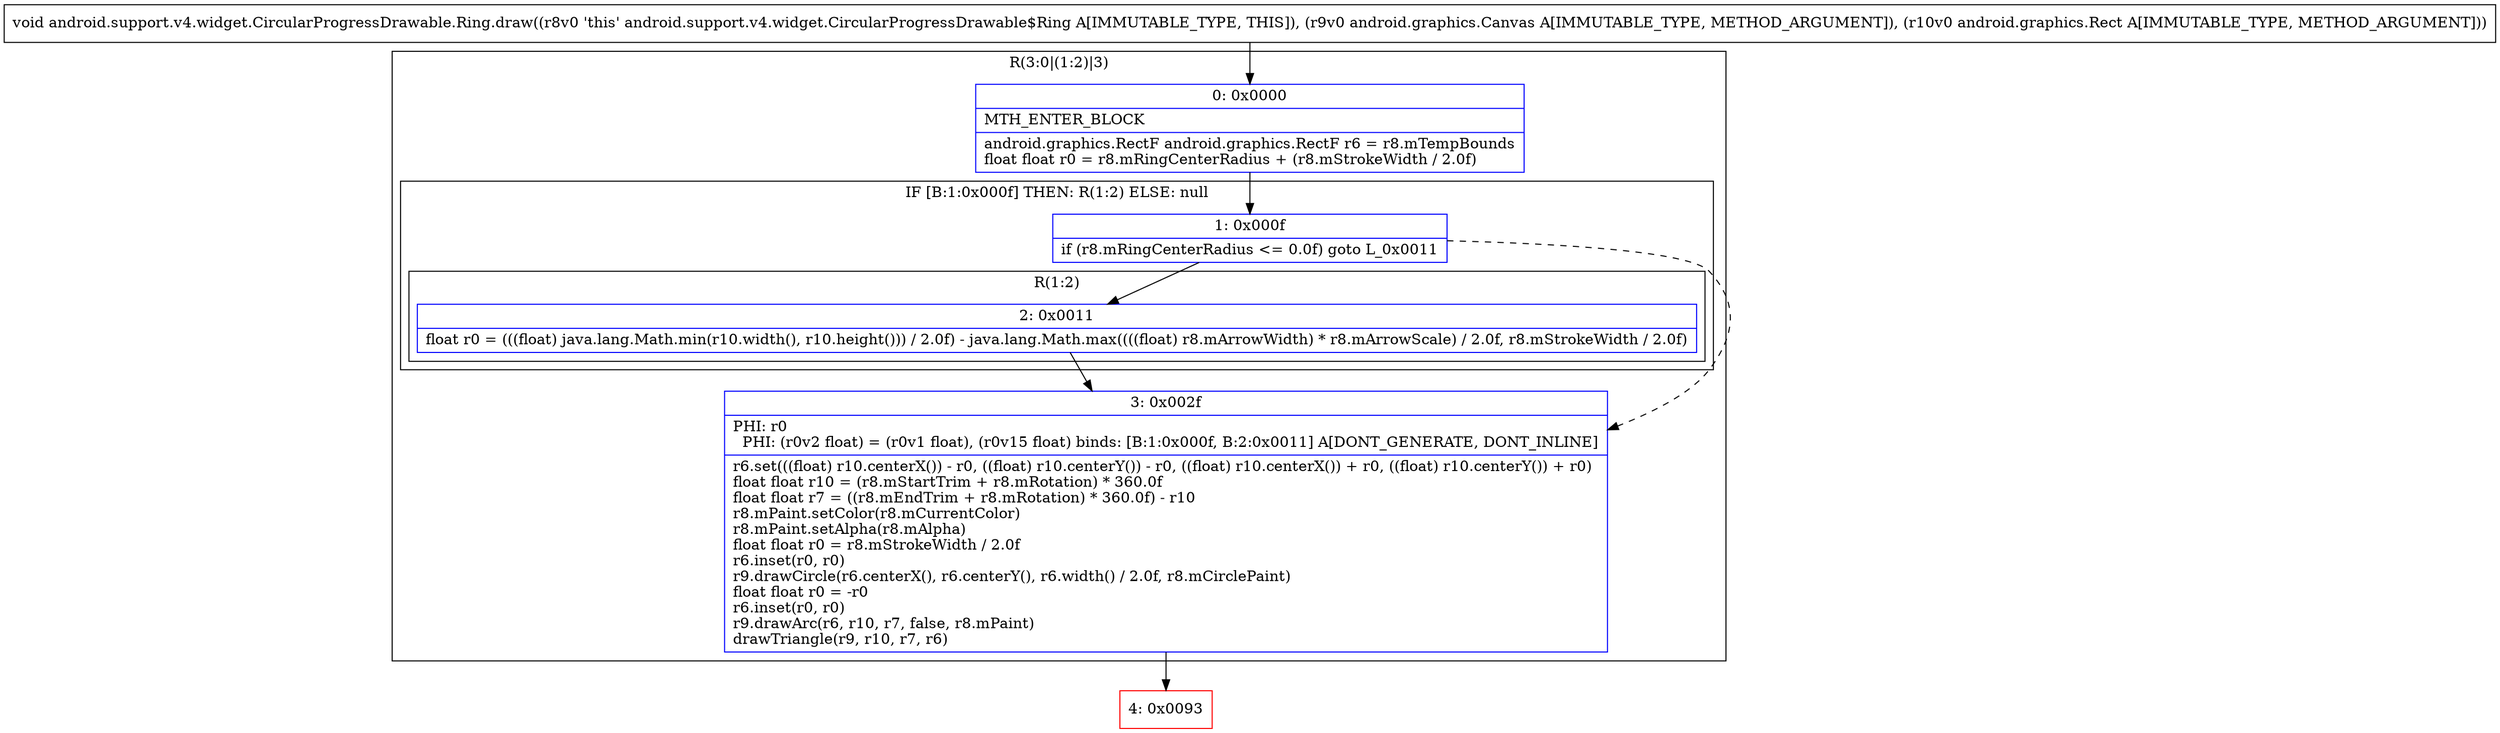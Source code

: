 digraph "CFG forandroid.support.v4.widget.CircularProgressDrawable.Ring.draw(Landroid\/graphics\/Canvas;Landroid\/graphics\/Rect;)V" {
subgraph cluster_Region_2043340975 {
label = "R(3:0|(1:2)|3)";
node [shape=record,color=blue];
Node_0 [shape=record,label="{0\:\ 0x0000|MTH_ENTER_BLOCK\l|android.graphics.RectF android.graphics.RectF r6 = r8.mTempBounds\lfloat float r0 = r8.mRingCenterRadius + (r8.mStrokeWidth \/ 2.0f)\l}"];
subgraph cluster_IfRegion_1936816035 {
label = "IF [B:1:0x000f] THEN: R(1:2) ELSE: null";
node [shape=record,color=blue];
Node_1 [shape=record,label="{1\:\ 0x000f|if (r8.mRingCenterRadius \<= 0.0f) goto L_0x0011\l}"];
subgraph cluster_Region_586014189 {
label = "R(1:2)";
node [shape=record,color=blue];
Node_2 [shape=record,label="{2\:\ 0x0011|float r0 = (((float) java.lang.Math.min(r10.width(), r10.height())) \/ 2.0f) \- java.lang.Math.max((((float) r8.mArrowWidth) * r8.mArrowScale) \/ 2.0f, r8.mStrokeWidth \/ 2.0f)\l}"];
}
}
Node_3 [shape=record,label="{3\:\ 0x002f|PHI: r0 \l  PHI: (r0v2 float) = (r0v1 float), (r0v15 float) binds: [B:1:0x000f, B:2:0x0011] A[DONT_GENERATE, DONT_INLINE]\l|r6.set(((float) r10.centerX()) \- r0, ((float) r10.centerY()) \- r0, ((float) r10.centerX()) + r0, ((float) r10.centerY()) + r0)\lfloat float r10 = (r8.mStartTrim + r8.mRotation) * 360.0f\lfloat float r7 = ((r8.mEndTrim + r8.mRotation) * 360.0f) \- r10\lr8.mPaint.setColor(r8.mCurrentColor)\lr8.mPaint.setAlpha(r8.mAlpha)\lfloat float r0 = r8.mStrokeWidth \/ 2.0f\lr6.inset(r0, r0)\lr9.drawCircle(r6.centerX(), r6.centerY(), r6.width() \/ 2.0f, r8.mCirclePaint)\lfloat float r0 = \-r0\lr6.inset(r0, r0)\lr9.drawArc(r6, r10, r7, false, r8.mPaint)\ldrawTriangle(r9, r10, r7, r6)\l}"];
}
Node_4 [shape=record,color=red,label="{4\:\ 0x0093}"];
MethodNode[shape=record,label="{void android.support.v4.widget.CircularProgressDrawable.Ring.draw((r8v0 'this' android.support.v4.widget.CircularProgressDrawable$Ring A[IMMUTABLE_TYPE, THIS]), (r9v0 android.graphics.Canvas A[IMMUTABLE_TYPE, METHOD_ARGUMENT]), (r10v0 android.graphics.Rect A[IMMUTABLE_TYPE, METHOD_ARGUMENT])) }"];
MethodNode -> Node_0;
Node_0 -> Node_1;
Node_1 -> Node_2;
Node_1 -> Node_3[style=dashed];
Node_2 -> Node_3;
Node_3 -> Node_4;
}


